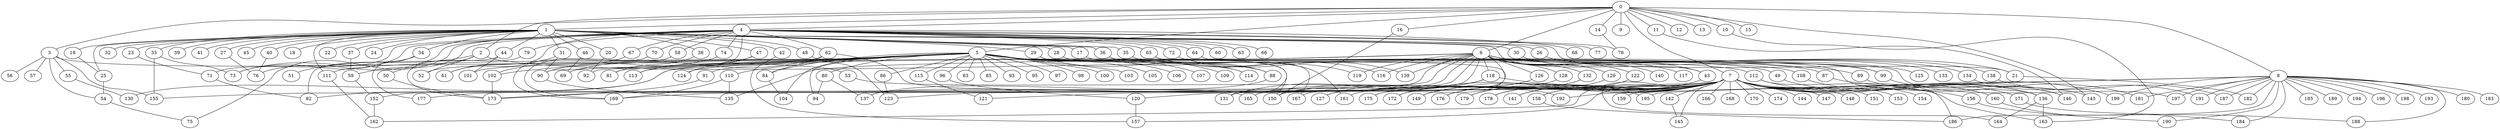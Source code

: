 
graph graphname {
    0 -- 1
0 -- 2
0 -- 3
0 -- 4
0 -- 5
0 -- 6
0 -- 7
0 -- 8
0 -- 9
0 -- 10
0 -- 11
0 -- 12
0 -- 13
0 -- 14
0 -- 15
0 -- 16
0 -- 143
1 -- 17
1 -- 18
1 -- 19
1 -- 20
1 -- 21
1 -- 22
1 -- 23
1 -- 24
1 -- 25
1 -- 26
1 -- 27
1 -- 28
1 -- 29
1 -- 30
1 -- 31
1 -- 32
1 -- 33
1 -- 34
1 -- 35
1 -- 36
1 -- 37
1 -- 38
1 -- 39
1 -- 40
1 -- 41
1 -- 42
1 -- 43
1 -- 44
1 -- 45
1 -- 46
1 -- 47
1 -- 48
1 -- 111
2 -- 49
2 -- 50
2 -- 51
2 -- 52
3 -- 53
3 -- 54
3 -- 55
3 -- 56
3 -- 57
3 -- 155
4 -- 58
4 -- 59
4 -- 60
4 -- 61
4 -- 62
4 -- 63
4 -- 64
4 -- 65
4 -- 66
4 -- 67
4 -- 68
4 -- 69
4 -- 70
4 -- 71
4 -- 72
4 -- 73
4 -- 74
4 -- 75
4 -- 76
4 -- 77
4 -- 78
4 -- 79
5 -- 80
5 -- 81
5 -- 82
5 -- 83
5 -- 84
5 -- 85
5 -- 86
5 -- 87
5 -- 88
5 -- 89
5 -- 90
5 -- 91
5 -- 92
5 -- 93
5 -- 94
5 -- 95
5 -- 96
5 -- 97
5 -- 98
5 -- 99
5 -- 100
5 -- 101
5 -- 102
5 -- 103
5 -- 104
5 -- 105
5 -- 106
5 -- 107
5 -- 108
5 -- 109
5 -- 110
5 -- 111
5 -- 112
5 -- 113
5 -- 114
5 -- 115
5 -- 52
6 -- 128
6 -- 130
6 -- 131
6 -- 132
6 -- 133
6 -- 134
6 -- 129
6 -- 136
6 -- 137
6 -- 138
6 -- 139
6 -- 140
6 -- 135
6 -- 116
6 -- 117
6 -- 118
6 -- 119
6 -- 120
6 -- 121
6 -- 122
6 -- 123
6 -- 124
6 -- 125
6 -- 126
6 -- 127
6 -- 21
7 -- 141
7 -- 142
7 -- 143
7 -- 144
7 -- 145
7 -- 146
7 -- 147
7 -- 148
7 -- 149
7 -- 150
7 -- 151
7 -- 152
7 -- 153
7 -- 154
7 -- 155
7 -- 156
7 -- 157
7 -- 158
7 -- 159
7 -- 160
7 -- 161
7 -- 162
7 -- 163
7 -- 164
7 -- 165
7 -- 166
7 -- 167
7 -- 168
7 -- 169
7 -- 170
7 -- 171
7 -- 172
7 -- 173
7 -- 174
7 -- 175
7 -- 176
7 -- 177
7 -- 178
7 -- 179
8 -- 192
8 -- 194
8 -- 195
8 -- 196
8 -- 197
8 -- 198
8 -- 193
8 -- 199
8 -- 180
8 -- 181
8 -- 182
8 -- 183
8 -- 184
8 -- 185
8 -- 186
8 -- 187
8 -- 188
8 -- 189
8 -- 190
8 -- 191
10 -- 163
11 -- 146
14 -- 78
16 -- 150
17 -- 167
19 -- 25
20 -- 92
21 -- 182
23 -- 71
25 -- 54
26 -- 99
27 -- 76
28 -- 131
29 -- 114
29 -- 150
30 -- 43
31 -- 61
31 -- 90
33 -- 73
33 -- 155
34 -- 73
34 -- 177
35 -- 161
36 -- 197
36 -- 88
37 -- 59
38 -- 81
40 -- 76
42 -- 157
43 -- 158
44 -- 82
44 -- 101
46 -- 69
47 -- 124
47 -- 113
48 -- 123
49 -- 136
50 -- 173
53 -- 192
54 -- 75
55 -- 130
58 -- 169
59 -- 152
62 -- 165
62 -- 84
62 -- 69
64 -- 175
65 -- 116
65 -- 119
67 -- 102
70 -- 169
71 -- 82
72 -- 139
74 -- 90
79 -- 173
80 -- 94
80 -- 137
84 -- 104
86 -- 123
87 -- 199
88 -- 137
89 -- 181
90 -- 135
91 -- 173
96 -- 120
99 -- 146
102 -- 173
108 -- 136
110 -- 135
110 -- 169
111 -- 162
112 -- 186
112 -- 136
115 -- 121
118 -- 195
118 -- 127
118 -- 150
118 -- 131
120 -- 157
122 -- 141
126 -- 172
128 -- 149
129 -- 178
132 -- 179
132 -- 176
134 -- 191
136 -- 164
136 -- 163
138 -- 187
142 -- 145
152 -- 162
156 -- 190
158 -- 186
160 -- 184
171 -- 188

}
